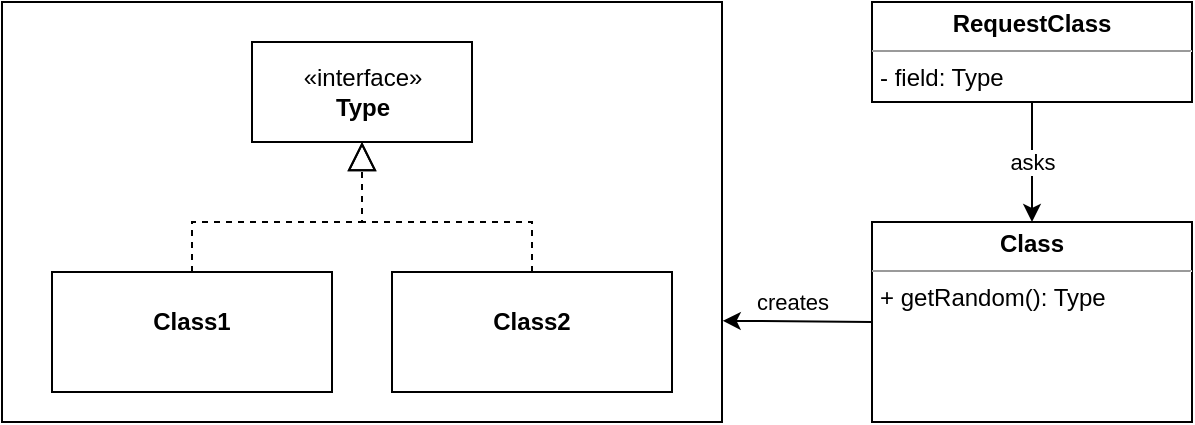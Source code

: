 <mxfile version="13.0.3" type="device"><diagram id="C5RBs43oDa-KdzZeNtuy" name="Page-1"><mxGraphModel dx="852" dy="494" grid="1" gridSize="10" guides="1" tooltips="1" connect="1" arrows="1" fold="1" page="1" pageScale="1" pageWidth="827" pageHeight="1169" math="0" shadow="0"><root><mxCell id="WIyWlLk6GJQsqaUBKTNV-0"/><mxCell id="WIyWlLk6GJQsqaUBKTNV-1" parent="WIyWlLk6GJQsqaUBKTNV-0"/><mxCell id="ylOIdY2Z7VwKVvpUbkzJ-16" value="" style="html=1;" vertex="1" parent="WIyWlLk6GJQsqaUBKTNV-1"><mxGeometry x="35" y="390" width="360" height="210" as="geometry"/></mxCell><mxCell id="ylOIdY2Z7VwKVvpUbkzJ-9" value="&lt;p style=&quot;margin: 0px ; margin-top: 4px ; text-align: center&quot;&gt;&lt;br&gt;&lt;b&gt;Class1&lt;/b&gt;&lt;/p&gt;" style="verticalAlign=top;align=left;overflow=fill;fontSize=12;fontFamily=Helvetica;html=1;" vertex="1" parent="WIyWlLk6GJQsqaUBKTNV-1"><mxGeometry x="60" y="525" width="140" height="60" as="geometry"/></mxCell><mxCell id="ylOIdY2Z7VwKVvpUbkzJ-10" value="&lt;p style=&quot;margin: 0px ; margin-top: 4px ; text-align: center&quot;&gt;&lt;br&gt;&lt;b&gt;Class2&lt;/b&gt;&lt;/p&gt;" style="verticalAlign=top;align=left;overflow=fill;fontSize=12;fontFamily=Helvetica;html=1;" vertex="1" parent="WIyWlLk6GJQsqaUBKTNV-1"><mxGeometry x="230" y="525" width="140" height="60" as="geometry"/></mxCell><mxCell id="ylOIdY2Z7VwKVvpUbkzJ-11" value="«interface»&lt;br&gt;&lt;b&gt;Type&lt;/b&gt;" style="html=1;" vertex="1" parent="WIyWlLk6GJQsqaUBKTNV-1"><mxGeometry x="160" y="410" width="110" height="50" as="geometry"/></mxCell><mxCell id="ylOIdY2Z7VwKVvpUbkzJ-13" value="" style="endArrow=block;dashed=1;endFill=0;endSize=12;html=1;exitX=0.5;exitY=0;exitDx=0;exitDy=0;entryX=0.5;entryY=1;entryDx=0;entryDy=0;rounded=0;" edge="1" parent="WIyWlLk6GJQsqaUBKTNV-1" source="ylOIdY2Z7VwKVvpUbkzJ-9" target="ylOIdY2Z7VwKVvpUbkzJ-11"><mxGeometry width="160" relative="1" as="geometry"><mxPoint x="330" y="560" as="sourcePoint"/><mxPoint x="490" y="560" as="targetPoint"/><Array as="points"><mxPoint x="130" y="500"/><mxPoint x="215" y="500"/></Array></mxGeometry></mxCell><mxCell id="ylOIdY2Z7VwKVvpUbkzJ-14" value="" style="endArrow=block;dashed=1;endFill=0;endSize=12;html=1;exitX=0.5;exitY=0;exitDx=0;exitDy=0;entryX=0.5;entryY=1;entryDx=0;entryDy=0;rounded=0;" edge="1" parent="WIyWlLk6GJQsqaUBKTNV-1" source="ylOIdY2Z7VwKVvpUbkzJ-10" target="ylOIdY2Z7VwKVvpUbkzJ-11"><mxGeometry width="160" relative="1" as="geometry"><mxPoint x="140" y="535" as="sourcePoint"/><mxPoint x="225" y="470" as="targetPoint"/><Array as="points"><mxPoint x="300" y="500"/><mxPoint x="215" y="500"/></Array></mxGeometry></mxCell><mxCell id="ylOIdY2Z7VwKVvpUbkzJ-15" value="&lt;p style=&quot;margin: 4px 0px 0px ; text-align: center&quot;&gt;&lt;b&gt;Class&lt;/b&gt;&lt;/p&gt;&lt;hr size=&quot;1&quot;&gt;&lt;p style=&quot;margin: 0px 0px 0px 4px&quot;&gt;&lt;/p&gt;&lt;p style=&quot;margin: 0px 0px 0px 4px&quot;&gt;+ getRandom(): Type&lt;/p&gt;&lt;span style=&quot;font-family: monospace ; font-size: 0px&quot;&gt;%3CmxGraphModel%3E%3Croot%3E%3CmxCell%20id%3D%220%22%2F%3E%3CmxCell%20id%3D%221%22%20parent%3D%220%22%2F%3E%3CmxCell%20id%3D%222%22%20value%3D%22%C2%ABinterface%C2%BB%26lt%3Bbr%26gt%3B%26lt%3Bb%26gt%3BType%26lt%3B%2Fb%26gt%3B%22%20style%3D%22html%3D1%3B%22%20vertex%3D%221%22%20parent%3D%221%22%3E%3CmxGeometry%20x%3D%22160%22%20y%3D%22410%22%20width%3D%22110%22%20height%3D%2250%22%20as%3D%22geometry%22%2F%3E%3C%2FmxCell%3E%3C%2Froot%3E%3C%2FmxGraphModel%3ETY&lt;/span&gt;" style="verticalAlign=top;align=left;overflow=fill;fontSize=12;fontFamily=Helvetica;html=1;" vertex="1" parent="WIyWlLk6GJQsqaUBKTNV-1"><mxGeometry x="470" y="500" width="160" height="100" as="geometry"/></mxCell><mxCell id="ylOIdY2Z7VwKVvpUbkzJ-19" value="" style="endArrow=classic;html=1;exitX=0;exitY=0.5;exitDx=0;exitDy=0;entryX=1.001;entryY=0.759;entryDx=0;entryDy=0;entryPerimeter=0;" edge="1" parent="WIyWlLk6GJQsqaUBKTNV-1" source="ylOIdY2Z7VwKVvpUbkzJ-15" target="ylOIdY2Z7VwKVvpUbkzJ-16"><mxGeometry width="50" height="50" relative="1" as="geometry"><mxPoint x="510" y="690" as="sourcePoint"/><mxPoint x="560" y="640" as="targetPoint"/></mxGeometry></mxCell><mxCell id="ylOIdY2Z7VwKVvpUbkzJ-20" value="creates" style="edgeLabel;html=1;align=center;verticalAlign=middle;resizable=0;points=[];" vertex="1" connectable="0" parent="ylOIdY2Z7VwKVvpUbkzJ-19"><mxGeometry x="-0.307" y="1" relative="1" as="geometry"><mxPoint x="-14" y="-11" as="offset"/></mxGeometry></mxCell><mxCell id="ylOIdY2Z7VwKVvpUbkzJ-21" value="&lt;p style=&quot;margin: 4px 0px 0px ; text-align: center&quot;&gt;&lt;b&gt;RequestClass&lt;/b&gt;&lt;/p&gt;&lt;hr size=&quot;1&quot;&gt;&lt;p style=&quot;margin: 0px 0px 0px 4px&quot;&gt;&lt;/p&gt;&lt;p style=&quot;margin: 0px 0px 0px 4px&quot;&gt;- field: Type&lt;/p&gt;&lt;span style=&quot;font-family: monospace ; font-size: 0px&quot;&gt;%3CmxGraphModel%3E%3Croot%3E%3CmxCell%20id%3D%220%22%2F%3E%3CmxCell%20id%3D%221%22%20parent%3D%220%22%2F%3E%3CmxCell%20id%3D%222%22%20value%3D%22%C2%ABinterface%C2%BB%26lt%3Bbr%26gt%3B%26lt%3Bb%26gt%3BType%26lt%3B%2Fb%26gt%3B%22%20style%3D%22html%3D1%3B%22%20vertex%3D%221%22%20parent%3D%221%22%3E%3CmxGeometry%20x%3D%22160%22%20y%3D%22410%22%20width%3D%22110%22%20height%3D%2250%22%20as%3D%22geometry%22%2F%3E%3C%2FmxCell%3E%3C%2Froot%3E%3C%2FmxGraphModel%3ETy&lt;/span&gt;" style="verticalAlign=top;align=left;overflow=fill;fontSize=12;fontFamily=Helvetica;html=1;" vertex="1" parent="WIyWlLk6GJQsqaUBKTNV-1"><mxGeometry x="470" y="390" width="160" height="50" as="geometry"/></mxCell><mxCell id="ylOIdY2Z7VwKVvpUbkzJ-22" value="" style="endArrow=classic;html=1;" edge="1" parent="WIyWlLk6GJQsqaUBKTNV-1" target="ylOIdY2Z7VwKVvpUbkzJ-15"><mxGeometry width="50" height="50" relative="1" as="geometry"><mxPoint x="550" y="440" as="sourcePoint"/><mxPoint x="600" y="390" as="targetPoint"/></mxGeometry></mxCell><mxCell id="ylOIdY2Z7VwKVvpUbkzJ-23" value="asks" style="edgeLabel;html=1;align=center;verticalAlign=middle;resizable=0;points=[];" vertex="1" connectable="0" parent="ylOIdY2Z7VwKVvpUbkzJ-22"><mxGeometry x="0.324" relative="1" as="geometry"><mxPoint y="-9.43" as="offset"/></mxGeometry></mxCell></root></mxGraphModel></diagram></mxfile>